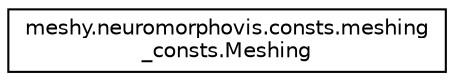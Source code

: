 digraph "Graphical Class Hierarchy"
{
  edge [fontname="Helvetica",fontsize="10",labelfontname="Helvetica",labelfontsize="10"];
  node [fontname="Helvetica",fontsize="10",shape=record];
  rankdir="LR";
  Node1 [label="meshy.neuromorphovis.consts.meshing\l_consts.Meshing",height=0.2,width=0.4,color="black", fillcolor="white", style="filled",URL="$classmeshy_1_1neuromorphovis_1_1consts_1_1meshing__consts_1_1Meshing.html",tooltip="Meshing. "];
}
